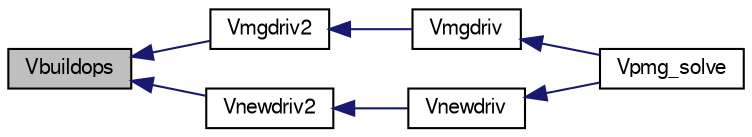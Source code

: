 digraph G
{
  edge [fontname="FreeSans",fontsize="10",labelfontname="FreeSans",labelfontsize="10"];
  node [fontname="FreeSans",fontsize="10",shape=record];
  rankdir=LR;
  Node1 [label="Vbuildops",height=0.2,width=0.4,color="black", fillcolor="grey75", style="filled" fontcolor="black"];
  Node1 -> Node2 [dir=back,color="midnightblue",fontsize="10",style="solid",fontname="FreeSans"];
  Node2 [label="Vmgdriv2",height=0.2,width=0.4,color="black", fillcolor="white", style="filled",URL="$mgdrvd_8c.html#ad88069b85b98b96bcbfbf4bfab67c661",tooltip="Solves the pde using the multi-grid method."];
  Node2 -> Node3 [dir=back,color="midnightblue",fontsize="10",style="solid",fontname="FreeSans"];
  Node3 [label="Vmgdriv",height=0.2,width=0.4,color="black", fillcolor="white", style="filled",URL="$mgdrvd_8c.html#a67eecfd194462b66dbad001c2d04234d",tooltip="Multilevel solver driver."];
  Node3 -> Node4 [dir=back,color="midnightblue",fontsize="10",style="solid",fontname="FreeSans"];
  Node4 [label="Vpmg_solve",height=0.2,width=0.4,color="black", fillcolor="white", style="filled",URL="$group___vpmg.html#ga86a44c6ef4ada350900ef88e87428082",tooltip="Solve the PBE using PMG."];
  Node1 -> Node5 [dir=back,color="midnightblue",fontsize="10",style="solid",fontname="FreeSans"];
  Node5 [label="Vnewdriv2",height=0.2,width=0.4,color="black", fillcolor="white", style="filled",URL="$newdrvd_8c.html#a8b2877638552af80324173636bf0506a",tooltip="Solves using Newton&#39;s Method."];
  Node5 -> Node6 [dir=back,color="midnightblue",fontsize="10",style="solid",fontname="FreeSans"];
  Node6 [label="Vnewdriv",height=0.2,width=0.4,color="black", fillcolor="white", style="filled",URL="$newdrvd_8c.html#a579debc5cc00c2e8e9901fa65e165a12",tooltip="Driver for a screaming inexact-newton-multilevel solver."];
  Node6 -> Node4 [dir=back,color="midnightblue",fontsize="10",style="solid",fontname="FreeSans"];
}
